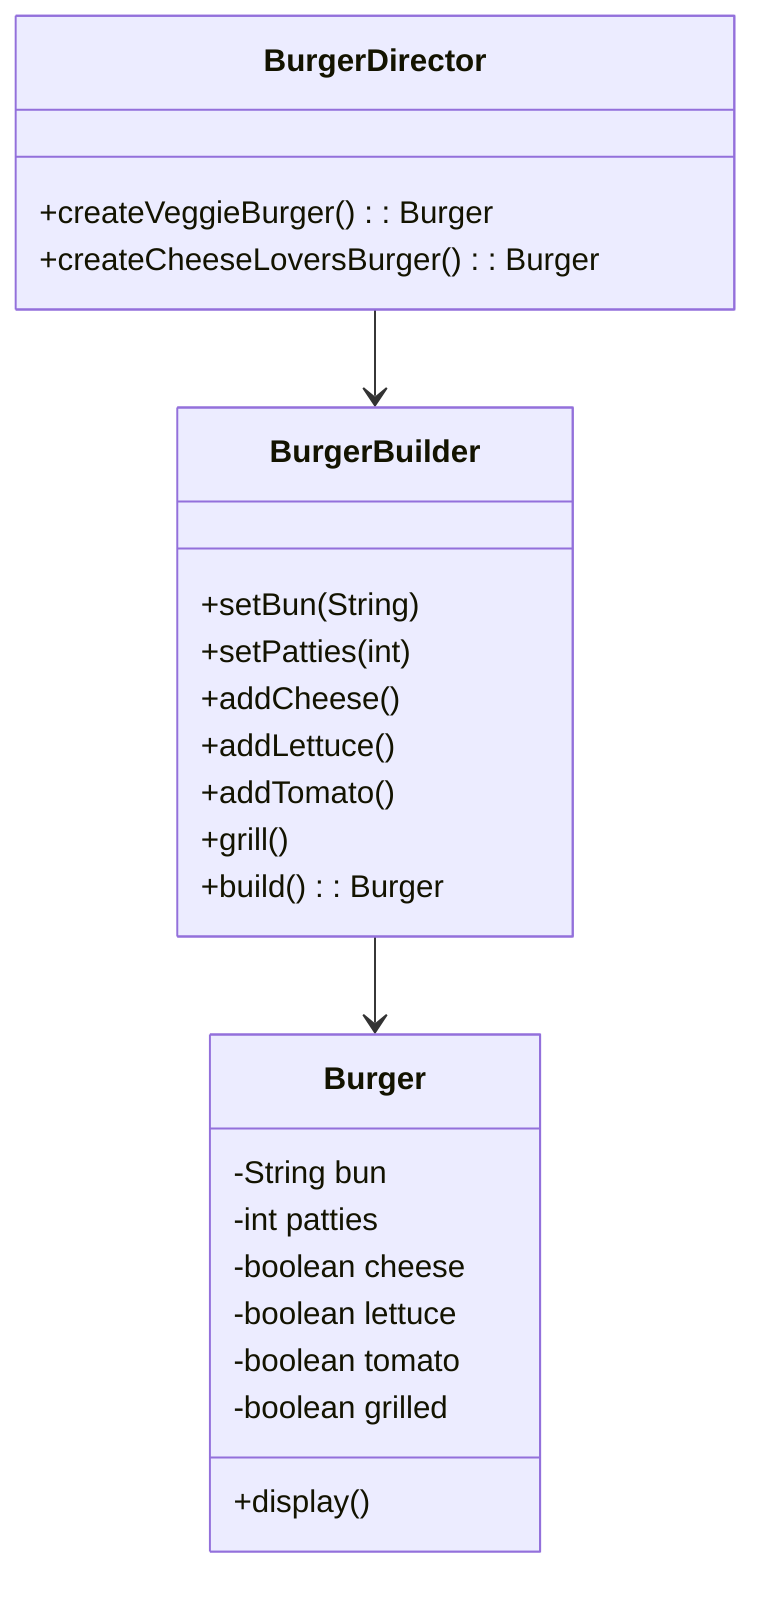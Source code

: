 classDiagram
    class Burger {
        -String bun
        -int patties
        -boolean cheese
        -boolean lettuce
        -boolean tomato
        -boolean grilled
        +display()
    }

    class BurgerBuilder {
        +setBun(String)
        +setPatties(int)
        +addCheese()
        +addLettuce()
        +addTomato()
        +grill()
        +build() : Burger
    }

    class BurgerDirector {
        +createVeggieBurger() : Burger
        +createCheeseLoversBurger() : Burger
    }

    BurgerBuilder --> Burger
    BurgerDirector --> BurgerBuilder